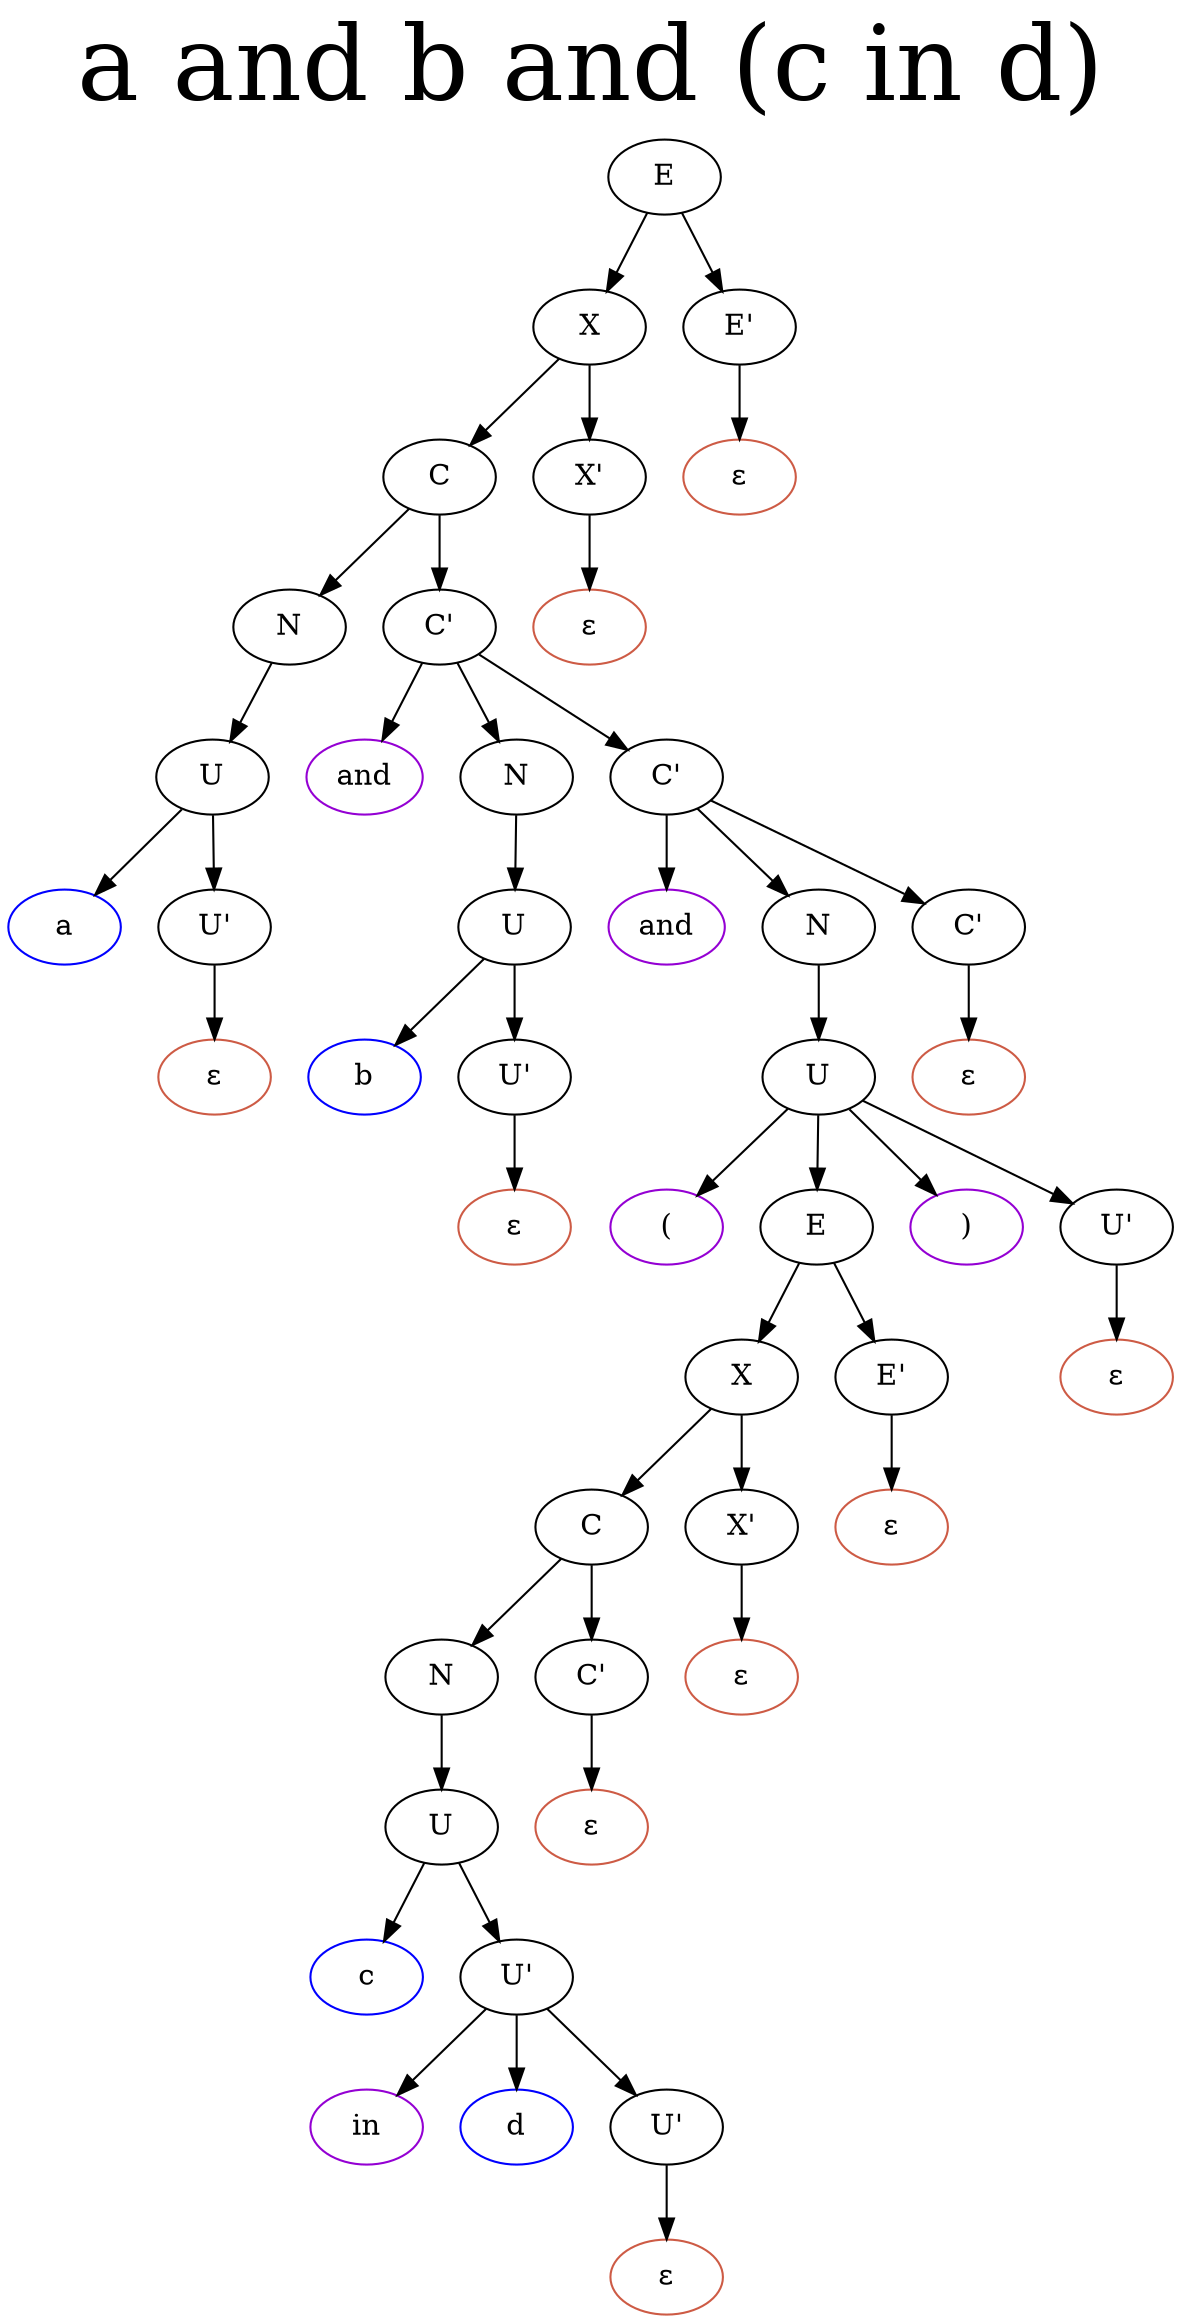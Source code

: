digraph {
label ="a and b and (c in d)"
labelloc = t
fontsize = 50
fontcolor = black
v0 [label="E", color=black]
v0 -> v1
v1 [label="X", color=black]
v1 -> v2
v2 [label="C", color=black]
v2 -> v3
v3 [label="N", color=black]
v3 -> v4
v4 [label="U", color=black]
v4 -> v5
v5 [label="a", color=blue]
v4 -> v6
v6 [label="U'", color=black]
v6 -> v7
v7 [label="ε", color=coral3]
v2 -> v8
v8 [label="C'", color=black]
v8 -> v9
v9 [label="and", color=darkviolet]
v8 -> v10
v10 [label="N", color=black]
v10 -> v11
v11 [label="U", color=black]
v11 -> v12
v12 [label="b", color=blue]
v11 -> v13
v13 [label="U'", color=black]
v13 -> v14
v14 [label="ε", color=coral3]
v8 -> v15
v15 [label="C'", color=black]
v15 -> v16
v16 [label="and", color=darkviolet]
v15 -> v17
v17 [label="N", color=black]
v17 -> v18
v18 [label="U", color=black]
v18 -> v19
v19 [label="(", color=darkviolet]
v18 -> v20
v20 [label="E", color=black]
v20 -> v21
v21 [label="X", color=black]
v21 -> v22
v22 [label="C", color=black]
v22 -> v23
v23 [label="N", color=black]
v23 -> v24
v24 [label="U", color=black]
v24 -> v25
v25 [label="c", color=blue]
v24 -> v26
v26 [label="U'", color=black]
v26 -> v27
v27 [label="in", color=darkviolet]
v26 -> v28
v28 [label="d", color=blue]
v26 -> v29
v29 [label="U'", color=black]
v29 -> v30
v30 [label="ε", color=coral3]
v22 -> v31
v31 [label="C'", color=black]
v31 -> v32
v32 [label="ε", color=coral3]
v21 -> v33
v33 [label="X'", color=black]
v33 -> v34
v34 [label="ε", color=coral3]
v20 -> v35
v35 [label="E'", color=black]
v35 -> v36
v36 [label="ε", color=coral3]
v18 -> v37
v37 [label=")", color=darkviolet]
v18 -> v38
v38 [label="U'", color=black]
v38 -> v39
v39 [label="ε", color=coral3]
v15 -> v40
v40 [label="C'", color=black]
v40 -> v41
v41 [label="ε", color=coral3]
v1 -> v42
v42 [label="X'", color=black]
v42 -> v43
v43 [label="ε", color=coral3]
v0 -> v44
v44 [label="E'", color=black]
v44 -> v45
v45 [label="ε", color=coral3]
}